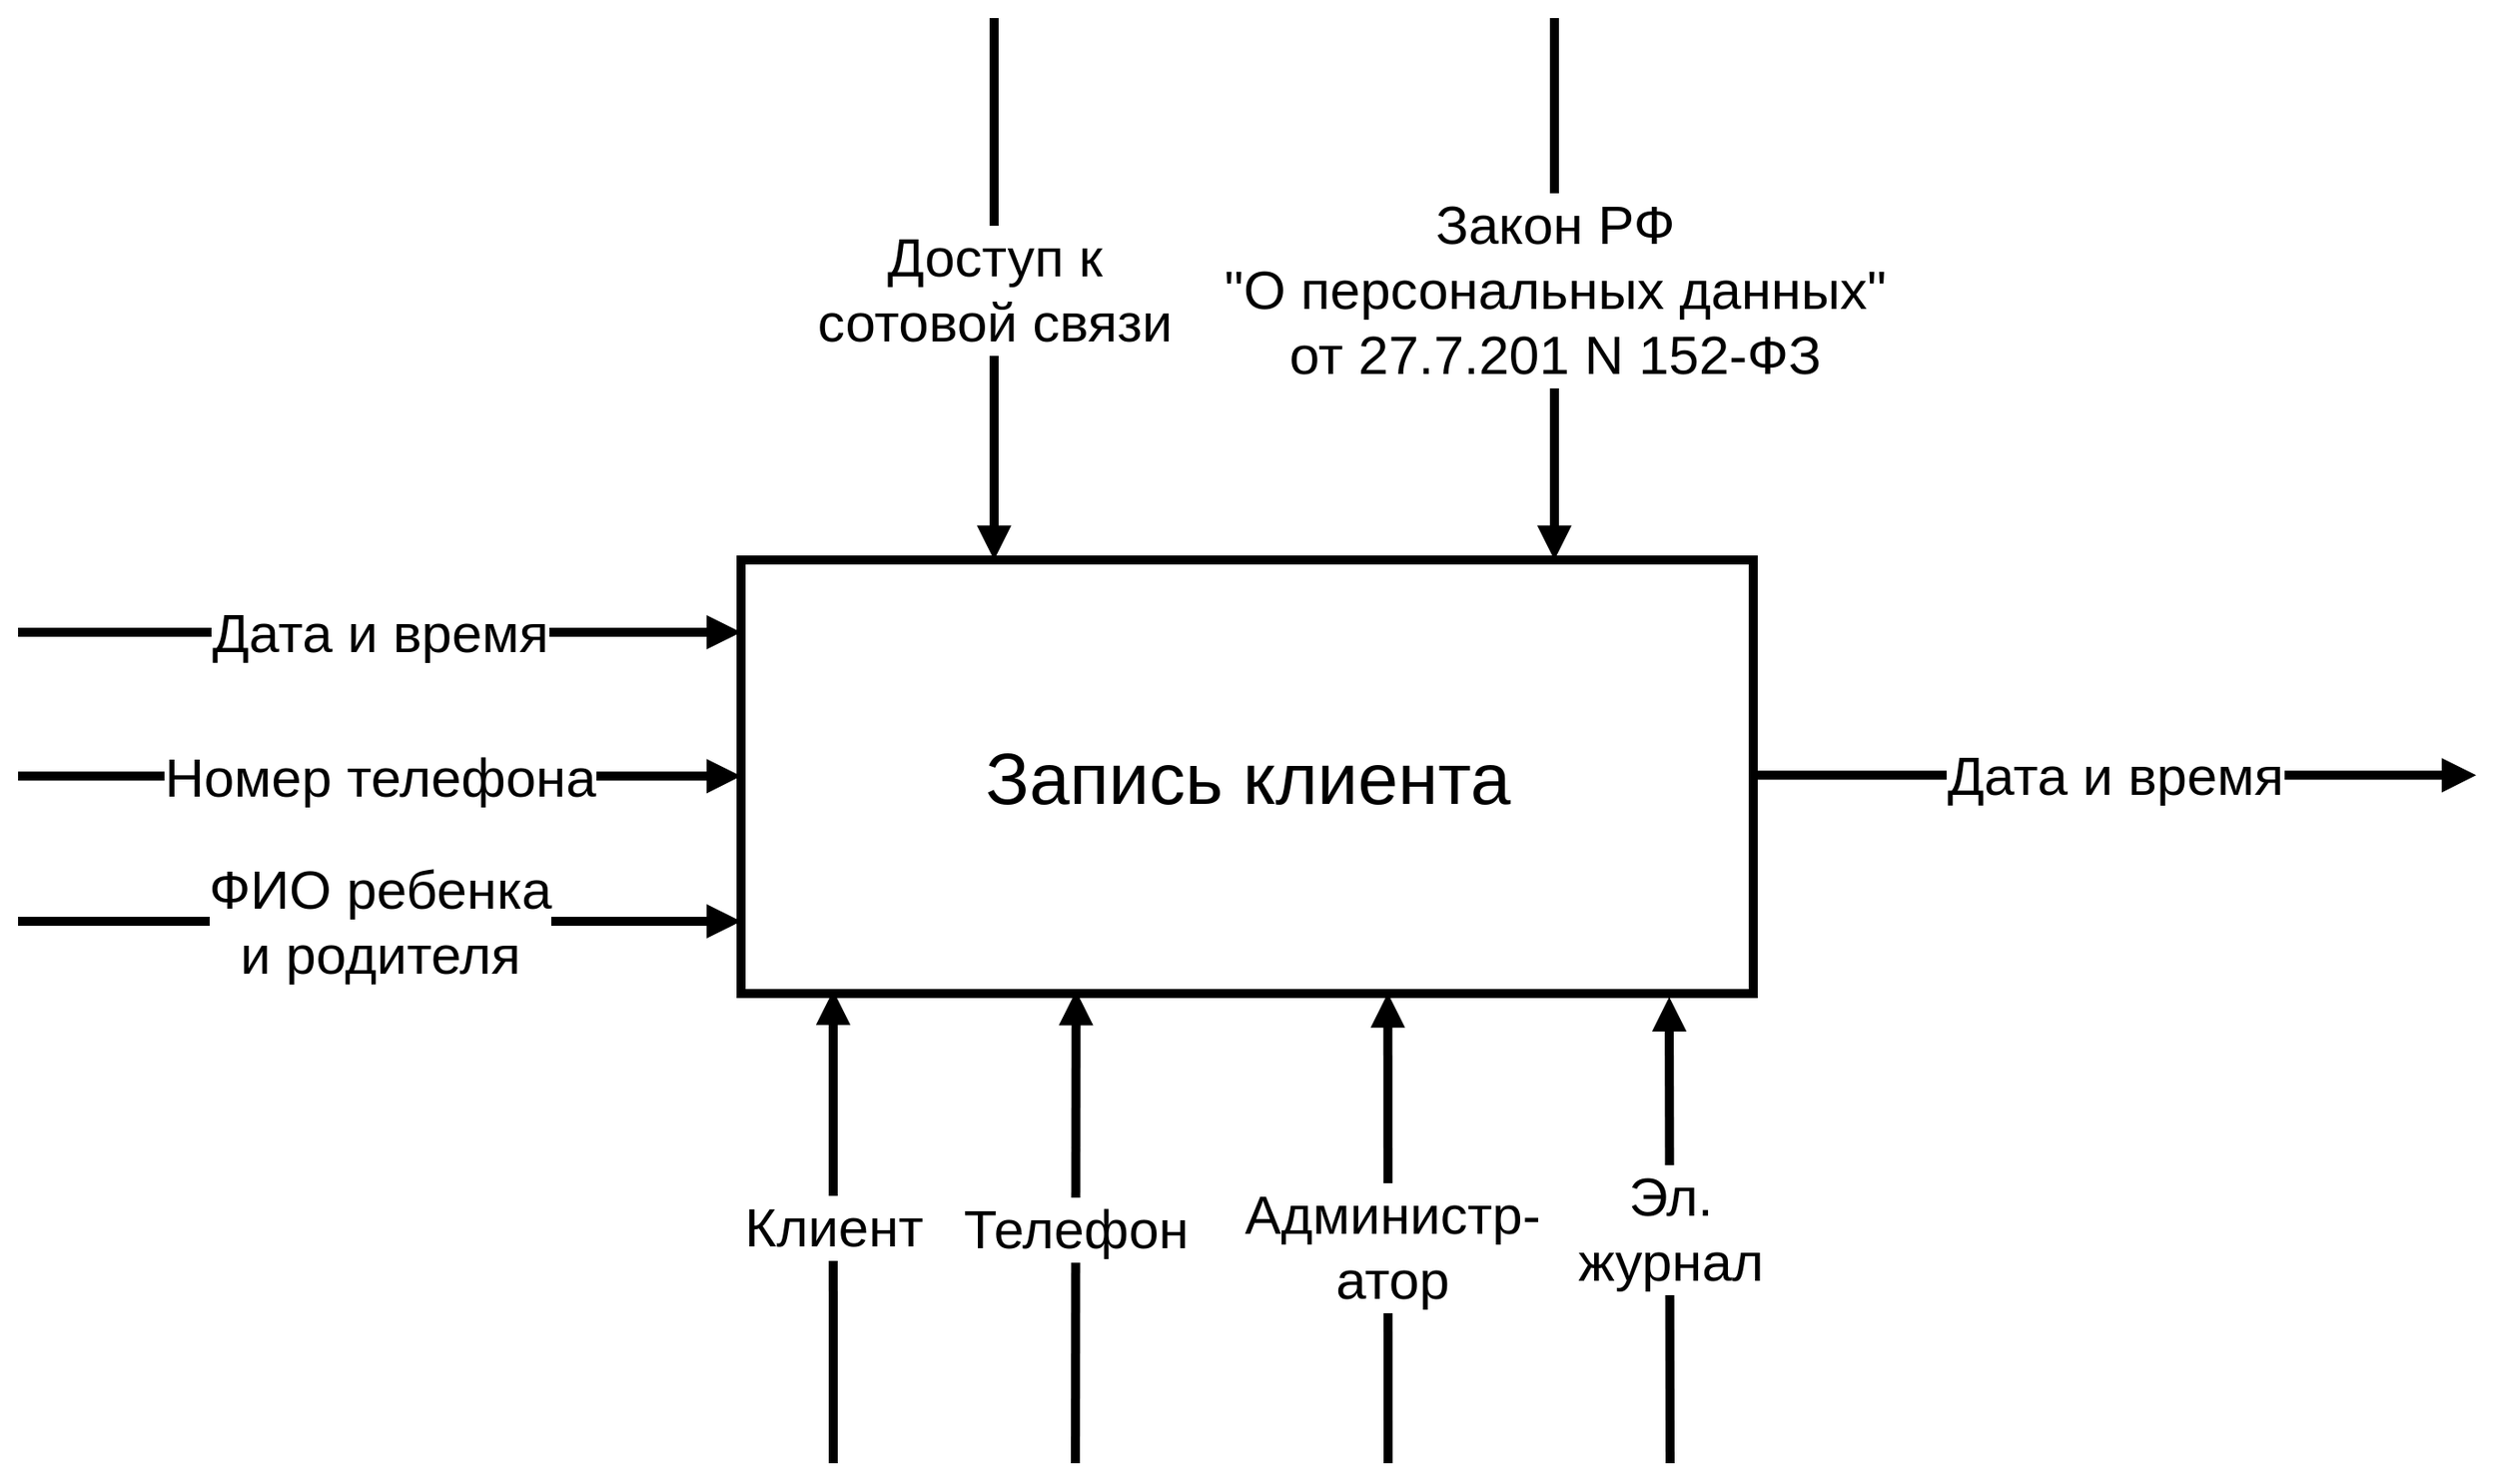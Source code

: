 <mxfile version="13.2.6" type="github">
  <diagram id="umUKt08_b0THqYxB4QMx" name="Page-1">
    <mxGraphModel dx="1510" dy="2400" grid="1" gridSize="10" guides="1" tooltips="1" connect="1" arrows="1" fold="1" page="1" pageScale="1" pageWidth="827" pageHeight="1169" math="0" shadow="0">
      <root>
        <mxCell id="0" />
        <mxCell id="1" parent="0" />
        <mxCell id="K8WBdkXXQI6Gq19Ea8D1-6" value="&lt;div&gt;&lt;font style=&quot;font-size: 30px&quot;&gt;&lt;font style=&quot;font-size: 30px&quot;&gt;Доступ к &lt;br&gt;&lt;/font&gt;&lt;/font&gt;&lt;/div&gt;&lt;div&gt;&lt;font style=&quot;font-size: 30px&quot;&gt;&lt;font style=&quot;font-size: 30px&quot;&gt;сотовой связи&lt;/font&gt;&lt;/font&gt;&lt;/div&gt;" style="endArrow=block;endFill=1;endSize=6;html=1;strokeWidth=5;entryX=0.25;entryY=0;entryDx=0;entryDy=0;fontSize=30;" parent="1" target="K8WBdkXXQI6Gq19Ea8D1-16" edge="1">
          <mxGeometry width="100" relative="1" as="geometry">
            <mxPoint x="700" y="100" as="sourcePoint" />
            <mxPoint x="700" y="415" as="targetPoint" />
          </mxGeometry>
        </mxCell>
        <mxCell id="K8WBdkXXQI6Gq19Ea8D1-8" value="&lt;div style=&quot;font-size: 30px;&quot;&gt;&lt;font style=&quot;font-size: 30px;&quot;&gt;&lt;span style=&quot;font-size: 30px;&quot;&gt;Закон РФ&lt;/span&gt;&lt;/font&gt;&lt;/div&gt;&lt;div style=&quot;font-size: 30px;&quot;&gt;&lt;font style=&quot;font-size: 30px;&quot;&gt;&lt;span style=&quot;font-size: 30px;&quot;&gt; &quot;О персональных данных&quot;&lt;/span&gt;&lt;/font&gt;&lt;/div&gt;&lt;div style=&quot;font-size: 30px;&quot;&gt;&lt;font style=&quot;font-size: 30px;&quot;&gt;&lt;span style=&quot;font-size: 30px;&quot;&gt; от 27.7.201 N 152-ФЗ&lt;/span&gt;&lt;/font&gt;&lt;/div&gt;" style="endArrow=block;endFill=1;endSize=6;html=1;strokeWidth=5;fontSize=30;" parent="1" edge="1">
          <mxGeometry width="100" relative="1" as="geometry">
            <mxPoint x="1010" y="100" as="sourcePoint" />
            <mxPoint x="1010" y="400" as="targetPoint" />
          </mxGeometry>
        </mxCell>
        <mxCell id="K8WBdkXXQI6Gq19Ea8D1-11" value="&lt;font style=&quot;font-size: 30px;&quot;&gt;Клиент&lt;/font&gt;" style="endArrow=block;endFill=1;endSize=6;html=1;strokeWidth=5;entryX=0.091;entryY=0.993;entryDx=0;entryDy=0;entryPerimeter=0;fontSize=30;" parent="1" target="K8WBdkXXQI6Gq19Ea8D1-16" edge="1">
          <mxGeometry width="100" relative="1" as="geometry">
            <mxPoint x="611" y="900" as="sourcePoint" />
            <mxPoint x="600" y="601" as="targetPoint" />
          </mxGeometry>
        </mxCell>
        <mxCell id="K8WBdkXXQI6Gq19Ea8D1-13" value="&lt;div&gt;&lt;font style=&quot;font-size: 30px&quot;&gt;Администр-&lt;/font&gt;&lt;/div&gt;&lt;div&gt;&lt;font style=&quot;font-size: 30px&quot;&gt;атор&lt;/font&gt;&lt;/div&gt;" style="endArrow=block;endFill=1;endSize=6;html=1;strokeWidth=5;entryX=0.639;entryY=0.999;entryDx=0;entryDy=0;entryPerimeter=0;fontSize=30;" parent="1" target="K8WBdkXXQI6Gq19Ea8D1-16" edge="1">
          <mxGeometry x="-0.078" y="-2" width="100" relative="1" as="geometry">
            <mxPoint x="918" y="900" as="sourcePoint" />
            <mxPoint x="920" y="600" as="targetPoint" />
            <mxPoint as="offset" />
          </mxGeometry>
        </mxCell>
        <mxCell id="K8WBdkXXQI6Gq19Ea8D1-14" style="edgeStyle=orthogonalEdgeStyle;rounded=0;orthogonalLoop=1;jettySize=auto;html=1;exitX=0.5;exitY=1;exitDx=0;exitDy=0;targetPerimeterSpacing=0;strokeWidth=5;fontSize=30;" parent="1" edge="1">
          <mxGeometry relative="1" as="geometry">
            <mxPoint x="775" y="740.0" as="sourcePoint" />
            <mxPoint x="775" y="740.0" as="targetPoint" />
          </mxGeometry>
        </mxCell>
        <mxCell id="K8WBdkXXQI6Gq19Ea8D1-15" value="&lt;font style=&quot;font-size: 30px;&quot;&gt;Телефон&lt;/font&gt;" style="endArrow=block;endFill=1;endSize=6;html=1;strokeWidth=5;entryX=0.331;entryY=0.994;entryDx=0;entryDy=0;entryPerimeter=0;fontSize=30;" parent="1" target="K8WBdkXXQI6Gq19Ea8D1-16" edge="1">
          <mxGeometry width="100" relative="1" as="geometry">
            <mxPoint x="745" y="900" as="sourcePoint" />
            <mxPoint x="750" y="600" as="targetPoint" />
          </mxGeometry>
        </mxCell>
        <mxCell id="K8WBdkXXQI6Gq19Ea8D1-16" value="&lt;font style=&quot;font-size: 40px&quot;&gt;Запись клиента&lt;br&gt;&lt;/font&gt;" style="html=1;strokeWidth=5;fontSize=30;" parent="1" vertex="1">
          <mxGeometry x="560" y="400" width="560" height="240" as="geometry" />
        </mxCell>
        <mxCell id="K8WBdkXXQI6Gq19Ea8D1-17" value="&lt;div&gt;&lt;font style=&quot;font-size: 30px&quot;&gt;Эл. &lt;br&gt;&lt;/font&gt;&lt;/div&gt;&lt;div&gt;&lt;font style=&quot;font-size: 30px&quot;&gt;журнал&lt;/font&gt;&lt;/div&gt;" style="endArrow=block;endFill=1;endSize=6;html=1;strokeWidth=5;entryX=0.917;entryY=1.008;entryDx=0;entryDy=0;entryPerimeter=0;fontSize=30;" parent="1" target="K8WBdkXXQI6Gq19Ea8D1-16" edge="1">
          <mxGeometry x="0.007" width="100" relative="1" as="geometry">
            <mxPoint x="1074" y="900" as="sourcePoint" />
            <mxPoint x="1080" y="590" as="targetPoint" />
            <mxPoint as="offset" />
          </mxGeometry>
        </mxCell>
        <mxCell id="K8WBdkXXQI6Gq19Ea8D1-18" value="&lt;font style=&quot;font-size: 30px;&quot;&gt;Дата и время&lt;br style=&quot;font-size: 30px;&quot;&gt;&lt;/font&gt;" style="endArrow=block;endFill=1;endSize=6;html=1;strokeWidth=5;fontSize=30;" parent="1" edge="1">
          <mxGeometry width="100" relative="1" as="geometry">
            <mxPoint x="160" y="440" as="sourcePoint" />
            <mxPoint x="560" y="440" as="targetPoint" />
          </mxGeometry>
        </mxCell>
        <mxCell id="K8WBdkXXQI6Gq19Ea8D1-19" value="&lt;font style=&quot;font-size: 30px;&quot;&gt;Номер телефона&lt;br style=&quot;font-size: 30px;&quot;&gt;&lt;/font&gt;" style="endArrow=block;endFill=1;endSize=6;html=1;strokeWidth=5;fontSize=30;" parent="1" edge="1">
          <mxGeometry width="100" relative="1" as="geometry">
            <mxPoint x="160" y="519.66" as="sourcePoint" />
            <mxPoint x="560" y="519.66" as="targetPoint" />
          </mxGeometry>
        </mxCell>
        <mxCell id="K8WBdkXXQI6Gq19Ea8D1-21" value="&lt;div&gt;&lt;font style=&quot;font-size: 30px&quot;&gt;ФИО ребенка &lt;br&gt;&lt;/font&gt;&lt;/div&gt;&lt;div&gt;&lt;font style=&quot;font-size: 30px&quot;&gt;и родителя&lt;/font&gt;&lt;/div&gt;" style="endArrow=block;endFill=1;endSize=6;html=1;strokeWidth=5;fontSize=30;" parent="1" edge="1">
          <mxGeometry width="100" relative="1" as="geometry">
            <mxPoint x="160" y="600" as="sourcePoint" />
            <mxPoint x="560" y="600" as="targetPoint" />
          </mxGeometry>
        </mxCell>
        <mxCell id="K8WBdkXXQI6Gq19Ea8D1-22" value="&lt;font style=&quot;font-size: 30px;&quot;&gt;Дата и время&lt;br style=&quot;font-size: 30px;&quot;&gt;&lt;/font&gt;" style="endArrow=block;endFill=1;endSize=6;html=1;strokeWidth=5;fontSize=30;" parent="1" edge="1">
          <mxGeometry width="100" relative="1" as="geometry">
            <mxPoint x="1120" y="519.17" as="sourcePoint" />
            <mxPoint x="1520" y="519.17" as="targetPoint" />
          </mxGeometry>
        </mxCell>
      </root>
    </mxGraphModel>
  </diagram>
</mxfile>
